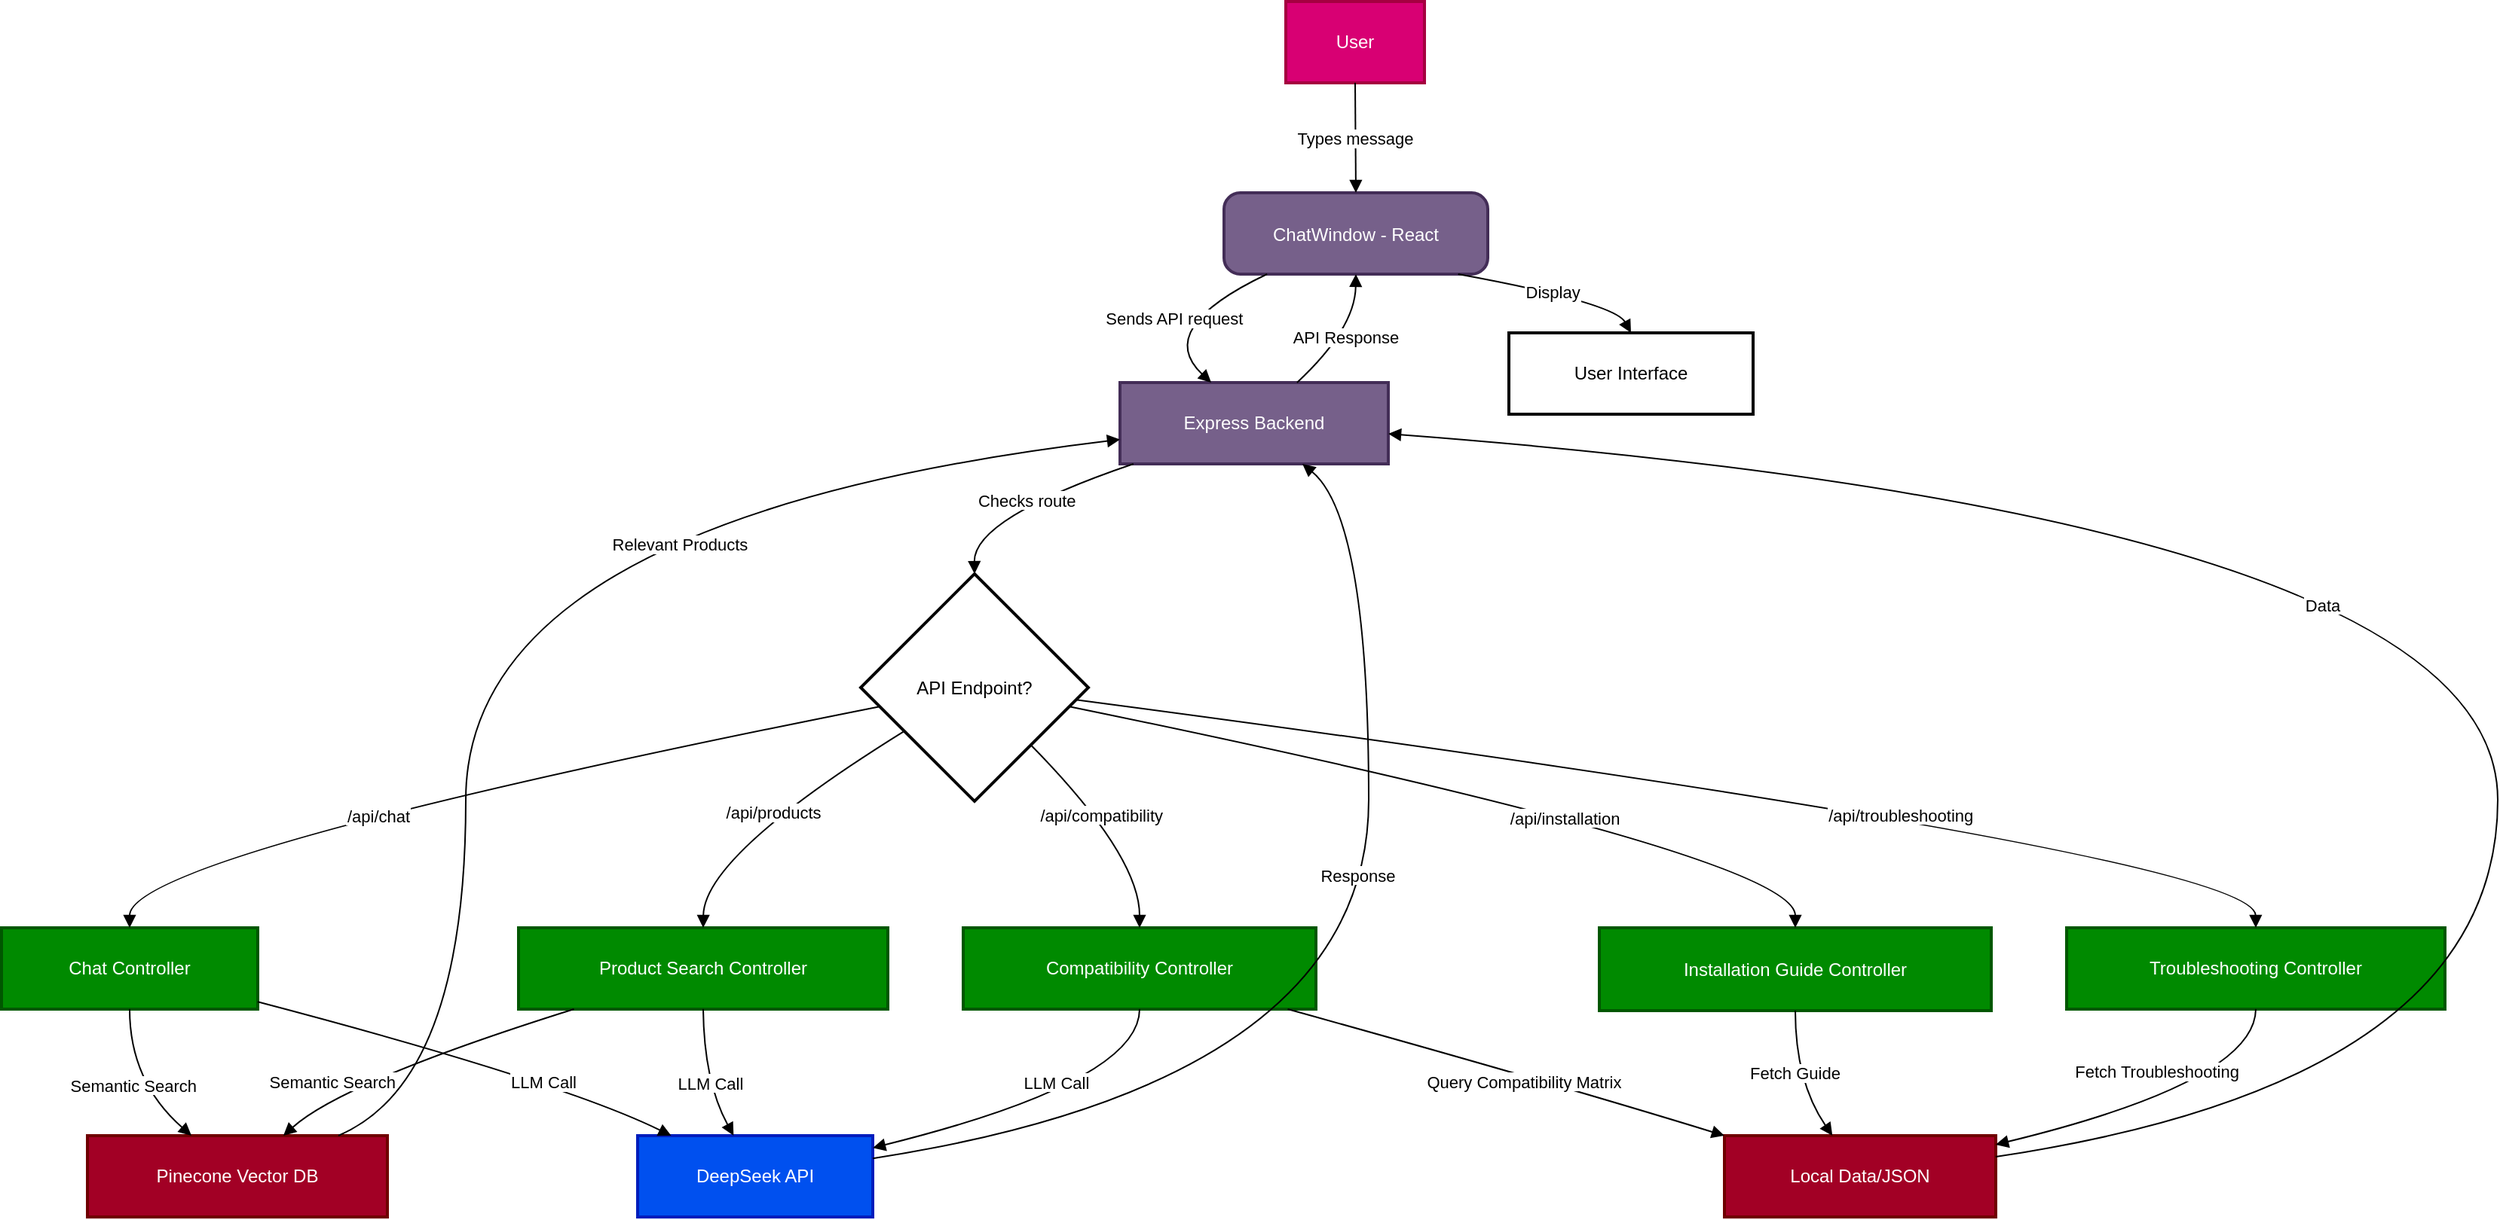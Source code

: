 <mxfile version="27.1.6">
  <diagram name="Page-1" id="8PvSyXyTO6jO529gJA3W">
    <mxGraphModel dx="2274" dy="1762" grid="1" gridSize="10" guides="1" tooltips="1" connect="1" arrows="1" fold="1" page="1" pageScale="1" pageWidth="827" pageHeight="1169" math="0" shadow="0">
      <root>
        <mxCell id="0" />
        <mxCell id="1" parent="0" />
        <mxCell id="21Zzd50BgM1Xr-IDzvHs-2" value="User" style="whiteSpace=wrap;strokeWidth=2;fillColor=light-dark(#D80073,#D277C8);fontColor=#ffffff;strokeColor=#A50040;" vertex="1" parent="1">
          <mxGeometry x="872" y="100" width="92" height="54" as="geometry" />
        </mxCell>
        <mxCell id="21Zzd50BgM1Xr-IDzvHs-3" value="ChatWindow - React" style="rounded=1;arcSize=20;strokeWidth=2;fillColor=light-dark(#76608A,#9999FF);fontColor=#ffffff;strokeColor=#432D57;" vertex="1" parent="1">
          <mxGeometry x="831" y="227" width="175" height="54" as="geometry" />
        </mxCell>
        <mxCell id="21Zzd50BgM1Xr-IDzvHs-4" value="Express Backend" style="whiteSpace=wrap;strokeWidth=2;fillColor=light-dark(#76608A,#9999FF);fontColor=#ffffff;strokeColor=#432D57;" vertex="1" parent="1">
          <mxGeometry x="762" y="353" width="178" height="54" as="geometry" />
        </mxCell>
        <mxCell id="21Zzd50BgM1Xr-IDzvHs-5" value="API Endpoint?" style="rhombus;strokeWidth=2;whiteSpace=wrap;fontColor=light-dark(#000000,#000000);fillColor=light-dark(#FFFFFF,#FFFFFF);" vertex="1" parent="1">
          <mxGeometry x="590" y="480" width="151" height="151" as="geometry" />
        </mxCell>
        <mxCell id="21Zzd50BgM1Xr-IDzvHs-6" value="Chat Controller" style="whiteSpace=wrap;strokeWidth=2;fillColor=light-dark(#008A00,#66AA66);fontColor=#ffffff;strokeColor=light-dark(#005700,#68A468);" vertex="1" parent="1">
          <mxGeometry x="20" y="715" width="170" height="54" as="geometry" />
        </mxCell>
        <mxCell id="21Zzd50BgM1Xr-IDzvHs-7" value="Product Search Controller" style="whiteSpace=wrap;strokeWidth=2;fillColor=light-dark(#008A00,#66AA66);fontColor=#ffffff;strokeColor=light-dark(#005700,#68A468);" vertex="1" parent="1">
          <mxGeometry x="363" y="715" width="245" height="54" as="geometry" />
        </mxCell>
        <mxCell id="21Zzd50BgM1Xr-IDzvHs-8" value="Compatibility Controller" style="whiteSpace=wrap;strokeWidth=2;fillColor=light-dark(#008A00,#66AA66);fontColor=#ffffff;strokeColor=light-dark(#005700,#68A468);" vertex="1" parent="1">
          <mxGeometry x="658" y="715" width="234" height="54" as="geometry" />
        </mxCell>
        <mxCell id="21Zzd50BgM1Xr-IDzvHs-9" value="Installation Guide Controller" style="whiteSpace=wrap;strokeWidth=2;fillColor=light-dark(#008A00,#66AA66);fontColor=#ffffff;strokeColor=light-dark(#005700,#68A468);" vertex="1" parent="1">
          <mxGeometry x="1080" y="715" width="260" height="55" as="geometry" />
        </mxCell>
        <mxCell id="21Zzd50BgM1Xr-IDzvHs-10" value="Troubleshooting Controller" style="whiteSpace=wrap;strokeWidth=2;fillColor=light-dark(#008A00,#66AA66);fontColor=#ffffff;strokeColor=light-dark(#005700,#68A468);" vertex="1" parent="1">
          <mxGeometry x="1390" y="715" width="251" height="54" as="geometry" />
        </mxCell>
        <mxCell id="21Zzd50BgM1Xr-IDzvHs-11" value="Pinecone Vector DB" style="whiteSpace=wrap;strokeWidth=2;fillColor=light-dark(#A20025,#F6F6C5);strokeColor=#6F0000;fontColor=#ffffff;" vertex="1" parent="1">
          <mxGeometry x="77" y="853" width="199" height="54" as="geometry" />
        </mxCell>
        <mxCell id="21Zzd50BgM1Xr-IDzvHs-12" value="Local Data/JSON" style="whiteSpace=wrap;strokeWidth=2;fillColor=light-dark(#A20025,#F6F6C5);fontColor=#ffffff;strokeColor=#6F0000;" vertex="1" parent="1">
          <mxGeometry x="1163" y="853" width="180" height="54" as="geometry" />
        </mxCell>
        <mxCell id="21Zzd50BgM1Xr-IDzvHs-13" value="DeepSeek API" style="whiteSpace=wrap;strokeWidth=2;fillColor=light-dark(#0050EF,#99FFFF);fontColor=#ffffff;strokeColor=#001DBC;" vertex="1" parent="1">
          <mxGeometry x="442" y="853" width="156" height="54" as="geometry" />
        </mxCell>
        <mxCell id="21Zzd50BgM1Xr-IDzvHs-14" value="User Interface" style="whiteSpace=wrap;strokeWidth=2;fontColor=light-dark(#000000,#000000);fillColor=light-dark(#FFFFFF,#CCCCCC);" vertex="1" parent="1">
          <mxGeometry x="1020" y="320" width="162" height="54" as="geometry" />
        </mxCell>
        <mxCell id="21Zzd50BgM1Xr-IDzvHs-15" value="Types message" style="curved=1;startArrow=none;endArrow=block;exitX=0.5;exitY=1;entryX=0.5;entryY=-0.01;rounded=0;" edge="1" parent="1" source="21Zzd50BgM1Xr-IDzvHs-2" target="21Zzd50BgM1Xr-IDzvHs-3">
          <mxGeometry relative="1" as="geometry">
            <Array as="points" />
          </mxGeometry>
        </mxCell>
        <mxCell id="21Zzd50BgM1Xr-IDzvHs-16" value="Sends API request" style="curved=1;startArrow=none;endArrow=block;exitX=0.17;exitY=0.99;entryX=0.34;entryY=0;rounded=0;" edge="1" parent="1" source="21Zzd50BgM1Xr-IDzvHs-3" target="21Zzd50BgM1Xr-IDzvHs-4">
          <mxGeometry relative="1" as="geometry">
            <Array as="points">
              <mxPoint x="784" y="317" />
            </Array>
          </mxGeometry>
        </mxCell>
        <mxCell id="21Zzd50BgM1Xr-IDzvHs-17" value="Checks route" style="curved=1;startArrow=none;endArrow=block;exitX=0.05;exitY=1;entryX=0.5;entryY=0;rounded=0;" edge="1" parent="1" source="21Zzd50BgM1Xr-IDzvHs-4" target="21Zzd50BgM1Xr-IDzvHs-5">
          <mxGeometry relative="1" as="geometry">
            <Array as="points">
              <mxPoint x="665" y="443" />
            </Array>
          </mxGeometry>
        </mxCell>
        <mxCell id="21Zzd50BgM1Xr-IDzvHs-18" value="/api/chat" style="curved=1;startArrow=none;endArrow=block;exitX=0;exitY=0.6;entryX=0.5;entryY=0;rounded=0;" edge="1" parent="1" source="21Zzd50BgM1Xr-IDzvHs-5" target="21Zzd50BgM1Xr-IDzvHs-6">
          <mxGeometry x="0.225" y="6" relative="1" as="geometry">
            <Array as="points">
              <mxPoint x="105" y="667" />
            </Array>
            <mxPoint as="offset" />
          </mxGeometry>
        </mxCell>
        <mxCell id="21Zzd50BgM1Xr-IDzvHs-19" value="/api/products" style="curved=1;startArrow=none;endArrow=block;exitX=0;exitY=0.81;entryX=0.5;entryY=0;rounded=0;" edge="1" parent="1" source="21Zzd50BgM1Xr-IDzvHs-5" target="21Zzd50BgM1Xr-IDzvHs-7">
          <mxGeometry relative="1" as="geometry">
            <Array as="points">
              <mxPoint x="486" y="667" />
            </Array>
          </mxGeometry>
        </mxCell>
        <mxCell id="21Zzd50BgM1Xr-IDzvHs-20" value="/api/compatibility" style="curved=1;startArrow=none;endArrow=block;exitX=0.99;exitY=1;entryX=0.5;entryY=0;rounded=0;" edge="1" parent="1" source="21Zzd50BgM1Xr-IDzvHs-5" target="21Zzd50BgM1Xr-IDzvHs-8">
          <mxGeometry x="-0.124" y="1" relative="1" as="geometry">
            <Array as="points">
              <mxPoint x="775" y="667" />
            </Array>
            <mxPoint as="offset" />
          </mxGeometry>
        </mxCell>
        <mxCell id="21Zzd50BgM1Xr-IDzvHs-21" value="/api/installation" style="curved=1;startArrow=none;endArrow=block;exitX=1;exitY=0.6;entryX=0.5;entryY=0;rounded=0;" edge="1" parent="1" source="21Zzd50BgM1Xr-IDzvHs-5" target="21Zzd50BgM1Xr-IDzvHs-9">
          <mxGeometry x="0.249" y="-6" relative="1" as="geometry">
            <Array as="points">
              <mxPoint x="1210" y="667" />
            </Array>
            <mxPoint as="offset" />
          </mxGeometry>
        </mxCell>
        <mxCell id="21Zzd50BgM1Xr-IDzvHs-22" value="/api/troubleshooting" style="curved=1;startArrow=none;endArrow=block;exitX=1;exitY=0.56;entryX=0.5;entryY=0;rounded=0;" edge="1" parent="1" source="21Zzd50BgM1Xr-IDzvHs-5" target="21Zzd50BgM1Xr-IDzvHs-10">
          <mxGeometry x="0.32" y="-4" relative="1" as="geometry">
            <Array as="points">
              <mxPoint x="1515" y="667" />
            </Array>
            <mxPoint as="offset" />
          </mxGeometry>
        </mxCell>
        <mxCell id="21Zzd50BgM1Xr-IDzvHs-23" value="Semantic Search" style="curved=1;startArrow=none;endArrow=block;exitX=0.5;exitY=1;entryX=0.35;entryY=0.01;rounded=0;" edge="1" parent="1" source="21Zzd50BgM1Xr-IDzvHs-6" target="21Zzd50BgM1Xr-IDzvHs-11">
          <mxGeometry relative="1" as="geometry">
            <Array as="points">
              <mxPoint x="105" y="817" />
            </Array>
          </mxGeometry>
        </mxCell>
        <mxCell id="21Zzd50BgM1Xr-IDzvHs-24" value="Semantic Search" style="curved=1;startArrow=none;endArrow=block;exitX=0.15;exitY=1;entryX=0.65;entryY=0.01;rounded=0;" edge="1" parent="1" source="21Zzd50BgM1Xr-IDzvHs-7" target="21Zzd50BgM1Xr-IDzvHs-11">
          <mxGeometry x="0.545" y="-5" relative="1" as="geometry">
            <Array as="points">
              <mxPoint x="247" y="817" />
            </Array>
            <mxPoint as="offset" />
          </mxGeometry>
        </mxCell>
        <mxCell id="21Zzd50BgM1Xr-IDzvHs-25" value="Query Compatibility Matrix" style="curved=1;startArrow=none;endArrow=block;exitX=0.92;exitY=1;entryX=0.01;entryY=0.01;rounded=0;" edge="1" parent="1" source="21Zzd50BgM1Xr-IDzvHs-8" target="21Zzd50BgM1Xr-IDzvHs-12">
          <mxGeometry x="0.086" y="-4" relative="1" as="geometry">
            <Array as="points">
              <mxPoint x="1046" y="817" />
            </Array>
            <mxPoint as="offset" />
          </mxGeometry>
        </mxCell>
        <mxCell id="21Zzd50BgM1Xr-IDzvHs-26" value="Fetch Guide" style="curved=1;startArrow=none;endArrow=block;exitX=0.5;exitY=1;entryX=0.4;entryY=0.01;rounded=0;" edge="1" parent="1" source="21Zzd50BgM1Xr-IDzvHs-9" target="21Zzd50BgM1Xr-IDzvHs-12">
          <mxGeometry x="-0.096" relative="1" as="geometry">
            <Array as="points">
              <mxPoint x="1210" y="817" />
            </Array>
            <mxPoint as="offset" />
          </mxGeometry>
        </mxCell>
        <mxCell id="21Zzd50BgM1Xr-IDzvHs-27" value="Fetch Troubleshooting" style="curved=1;startArrow=none;endArrow=block;exitX=0.5;exitY=1;entryX=1;entryY=0.11;rounded=0;" edge="1" parent="1" source="21Zzd50BgM1Xr-IDzvHs-10" target="21Zzd50BgM1Xr-IDzvHs-12">
          <mxGeometry x="-0.027" y="-22" relative="1" as="geometry">
            <Array as="points">
              <mxPoint x="1515" y="817" />
            </Array>
            <mxPoint as="offset" />
          </mxGeometry>
        </mxCell>
        <mxCell id="21Zzd50BgM1Xr-IDzvHs-28" value="LLM Call" style="curved=1;startArrow=none;endArrow=block;exitX=1;exitY=0.91;entryX=0.15;entryY=0.01;rounded=0;" edge="1" parent="1" source="21Zzd50BgM1Xr-IDzvHs-6" target="21Zzd50BgM1Xr-IDzvHs-13">
          <mxGeometry x="0.362" y="-3" relative="1" as="geometry">
            <Array as="points">
              <mxPoint x="391" y="817" />
            </Array>
            <mxPoint as="offset" />
          </mxGeometry>
        </mxCell>
        <mxCell id="21Zzd50BgM1Xr-IDzvHs-29" value="LLM Call" style="curved=1;startArrow=none;endArrow=block;exitX=0.5;exitY=1;entryX=0.41;entryY=0.01;rounded=0;" edge="1" parent="1" source="21Zzd50BgM1Xr-IDzvHs-7" target="21Zzd50BgM1Xr-IDzvHs-13">
          <mxGeometry x="0.121" y="4" relative="1" as="geometry">
            <Array as="points">
              <mxPoint x="486" y="817" />
            </Array>
            <mxPoint y="1" as="offset" />
          </mxGeometry>
        </mxCell>
        <mxCell id="21Zzd50BgM1Xr-IDzvHs-30" value="LLM Call" style="curved=1;startArrow=none;endArrow=block;exitX=0.5;exitY=1;entryX=1;entryY=0.15;rounded=0;" edge="1" parent="1" source="21Zzd50BgM1Xr-IDzvHs-8" target="21Zzd50BgM1Xr-IDzvHs-13">
          <mxGeometry x="-0.12" y="-13" relative="1" as="geometry">
            <Array as="points">
              <mxPoint x="775" y="817" />
            </Array>
            <mxPoint as="offset" />
          </mxGeometry>
        </mxCell>
        <mxCell id="21Zzd50BgM1Xr-IDzvHs-31" value="Response" style="curved=1;startArrow=none;endArrow=block;exitX=1;exitY=0.28;entryX=0.68;entryY=1;rounded=0;" edge="1" parent="1" source="21Zzd50BgM1Xr-IDzvHs-13" target="21Zzd50BgM1Xr-IDzvHs-4">
          <mxGeometry x="0.231" y="7" relative="1" as="geometry">
            <Array as="points">
              <mxPoint x="927" y="817" />
              <mxPoint x="927" y="443" />
            </Array>
            <mxPoint as="offset" />
          </mxGeometry>
        </mxCell>
        <mxCell id="21Zzd50BgM1Xr-IDzvHs-32" value="Relevant Products" style="curved=1;startArrow=none;endArrow=block;exitX=0.83;exitY=0.01;entryX=0;entryY=0.7;rounded=0;" edge="1" parent="1" source="21Zzd50BgM1Xr-IDzvHs-11" target="21Zzd50BgM1Xr-IDzvHs-4">
          <mxGeometry x="0.34" y="-34" relative="1" as="geometry">
            <Array as="points">
              <mxPoint x="328" y="817" />
              <mxPoint x="328" y="443" />
            </Array>
            <mxPoint as="offset" />
          </mxGeometry>
        </mxCell>
        <mxCell id="21Zzd50BgM1Xr-IDzvHs-33" value="Data" style="curved=1;startArrow=none;endArrow=block;exitX=1;exitY=0.26;entryX=1;entryY=0.63;rounded=0;" edge="1" parent="1" source="21Zzd50BgM1Xr-IDzvHs-12" target="21Zzd50BgM1Xr-IDzvHs-4">
          <mxGeometry x="0.135" y="66" relative="1" as="geometry">
            <Array as="points">
              <mxPoint x="1676" y="817" />
              <mxPoint x="1676" y="443" />
            </Array>
            <mxPoint as="offset" />
          </mxGeometry>
        </mxCell>
        <mxCell id="21Zzd50BgM1Xr-IDzvHs-34" value="API Response" style="curved=1;startArrow=none;endArrow=block;exitX=0.66;exitY=0;entryX=0.5;entryY=0.99;rounded=0;" edge="1" parent="1" source="21Zzd50BgM1Xr-IDzvHs-4" target="21Zzd50BgM1Xr-IDzvHs-3">
          <mxGeometry relative="1" as="geometry">
            <Array as="points">
              <mxPoint x="918" y="317" />
            </Array>
          </mxGeometry>
        </mxCell>
        <mxCell id="21Zzd50BgM1Xr-IDzvHs-35" value="Display" style="curved=1;startArrow=none;endArrow=block;exitX=0.88;exitY=0.99;entryX=0.5;entryY=0;rounded=0;" edge="1" parent="1" source="21Zzd50BgM1Xr-IDzvHs-3" target="21Zzd50BgM1Xr-IDzvHs-14">
          <mxGeometry relative="1" as="geometry">
            <Array as="points">
              <mxPoint x="1090" y="300" />
            </Array>
          </mxGeometry>
        </mxCell>
      </root>
    </mxGraphModel>
  </diagram>
</mxfile>

